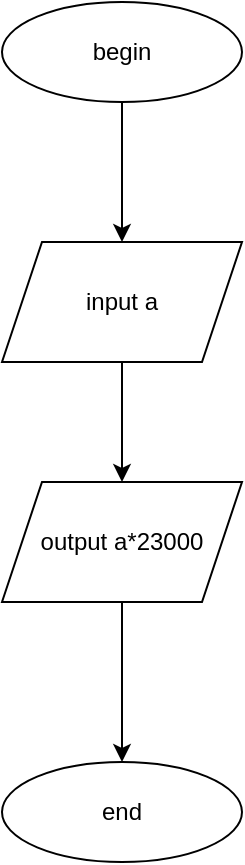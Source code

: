 <mxfile version="20.3.0" type="device"><diagram id="C5RBs43oDa-KdzZeNtuy" name="Page-1"><mxGraphModel dx="1038" dy="641" grid="1" gridSize="10" guides="1" tooltips="1" connect="1" arrows="1" fold="1" page="1" pageScale="1" pageWidth="827" pageHeight="1169" math="0" shadow="0"><root><mxCell id="WIyWlLk6GJQsqaUBKTNV-0"/><mxCell id="WIyWlLk6GJQsqaUBKTNV-1" parent="WIyWlLk6GJQsqaUBKTNV-0"/><mxCell id="USGbyiiXE79vX9SSj5u_-4" style="edgeStyle=orthogonalEdgeStyle;rounded=0;orthogonalLoop=1;jettySize=auto;html=1;" edge="1" parent="WIyWlLk6GJQsqaUBKTNV-1" source="USGbyiiXE79vX9SSj5u_-0" target="USGbyiiXE79vX9SSj5u_-2"><mxGeometry relative="1" as="geometry"/></mxCell><mxCell id="USGbyiiXE79vX9SSj5u_-0" value="begin" style="ellipse;whiteSpace=wrap;html=1;" vertex="1" parent="WIyWlLk6GJQsqaUBKTNV-1"><mxGeometry x="294" y="40" width="120" height="50" as="geometry"/></mxCell><mxCell id="USGbyiiXE79vX9SSj5u_-1" value="end" style="ellipse;whiteSpace=wrap;html=1;" vertex="1" parent="WIyWlLk6GJQsqaUBKTNV-1"><mxGeometry x="294" y="420" width="120" height="50" as="geometry"/></mxCell><mxCell id="USGbyiiXE79vX9SSj5u_-5" style="edgeStyle=orthogonalEdgeStyle;rounded=0;orthogonalLoop=1;jettySize=auto;html=1;" edge="1" parent="WIyWlLk6GJQsqaUBKTNV-1" source="USGbyiiXE79vX9SSj5u_-2" target="USGbyiiXE79vX9SSj5u_-3"><mxGeometry relative="1" as="geometry"/></mxCell><mxCell id="USGbyiiXE79vX9SSj5u_-2" value="input a" style="shape=parallelogram;perimeter=parallelogramPerimeter;whiteSpace=wrap;html=1;fixedSize=1;" vertex="1" parent="WIyWlLk6GJQsqaUBKTNV-1"><mxGeometry x="294" y="160" width="120" height="60" as="geometry"/></mxCell><mxCell id="USGbyiiXE79vX9SSj5u_-6" style="edgeStyle=orthogonalEdgeStyle;rounded=0;orthogonalLoop=1;jettySize=auto;html=1;entryX=0.5;entryY=0;entryDx=0;entryDy=0;" edge="1" parent="WIyWlLk6GJQsqaUBKTNV-1" source="USGbyiiXE79vX9SSj5u_-3" target="USGbyiiXE79vX9SSj5u_-1"><mxGeometry relative="1" as="geometry"/></mxCell><mxCell id="USGbyiiXE79vX9SSj5u_-3" value="output a*23000" style="shape=parallelogram;perimeter=parallelogramPerimeter;whiteSpace=wrap;html=1;fixedSize=1;" vertex="1" parent="WIyWlLk6GJQsqaUBKTNV-1"><mxGeometry x="294" y="280" width="120" height="60" as="geometry"/></mxCell></root></mxGraphModel></diagram></mxfile>